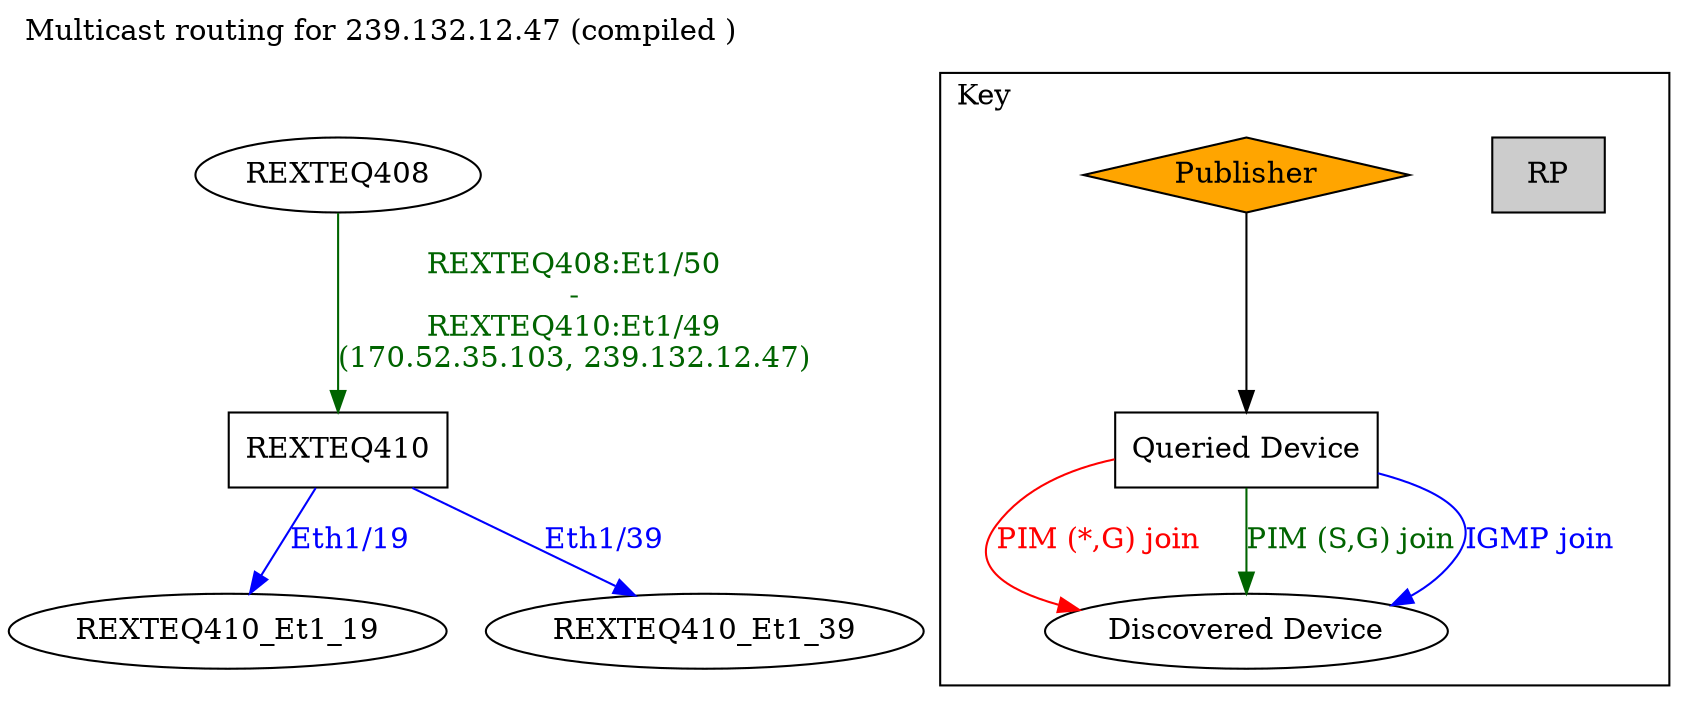 digraph network {
  /* graph metadata */
  label="Multicast routing for 239.132.12.47 (compiled )";
  labelloc=top;
  labeljust=left;

  /* hosts */
    "REXTEQ410" [
        shape=box;
    ];

  /* multicast routes */
    REXTEQ408 -> REXTEQ410 [label="REXTEQ408:Et1/50\n-\nREXTEQ410:Et1/49\n(170.52.35.103, 239.132.12.47)"; fontcolor="darkgreen"; color="darkgreen"]

  /* IGMP snoops */
    REXTEQ410 -> REXTEQ410_Et1_19 [color="blue"; fontcolor="blue"; label="Eth1/19";];
    REXTEQ410 -> REXTEQ410_Et1_39 [color="blue"; fontcolor="blue"; label="Eth1/39";];

  /* Publishers */

  /* Legend */
  subgraph cluster_key {
    label="Key"
    pos="0,0!"

    rp [
      shape=box;
      style=filled;
      fillcolor=grey80;
      label="RP";
    ];

    publisher [
      shape=diamond;
      style=filled;
      fillcolor=orange;
      label="Publisher";
    ];

    left [
      shape=box;
      label="Queried Device";
    ];
    right [
      label="Discovered Device";
    ];

    left -> right [
      label="PIM (*,G) join";
      fontcolor="red";
      color="red";
    ]

    left -> right [
      label="PIM (S,G) join";
      fontcolor="darkgreen";
      color="darkgreen";
    ]

    left -> right [
      label="IGMP join";
      fontcolor="blue";
      color="blue";
    ]

    publisher -> left;

  }
}
